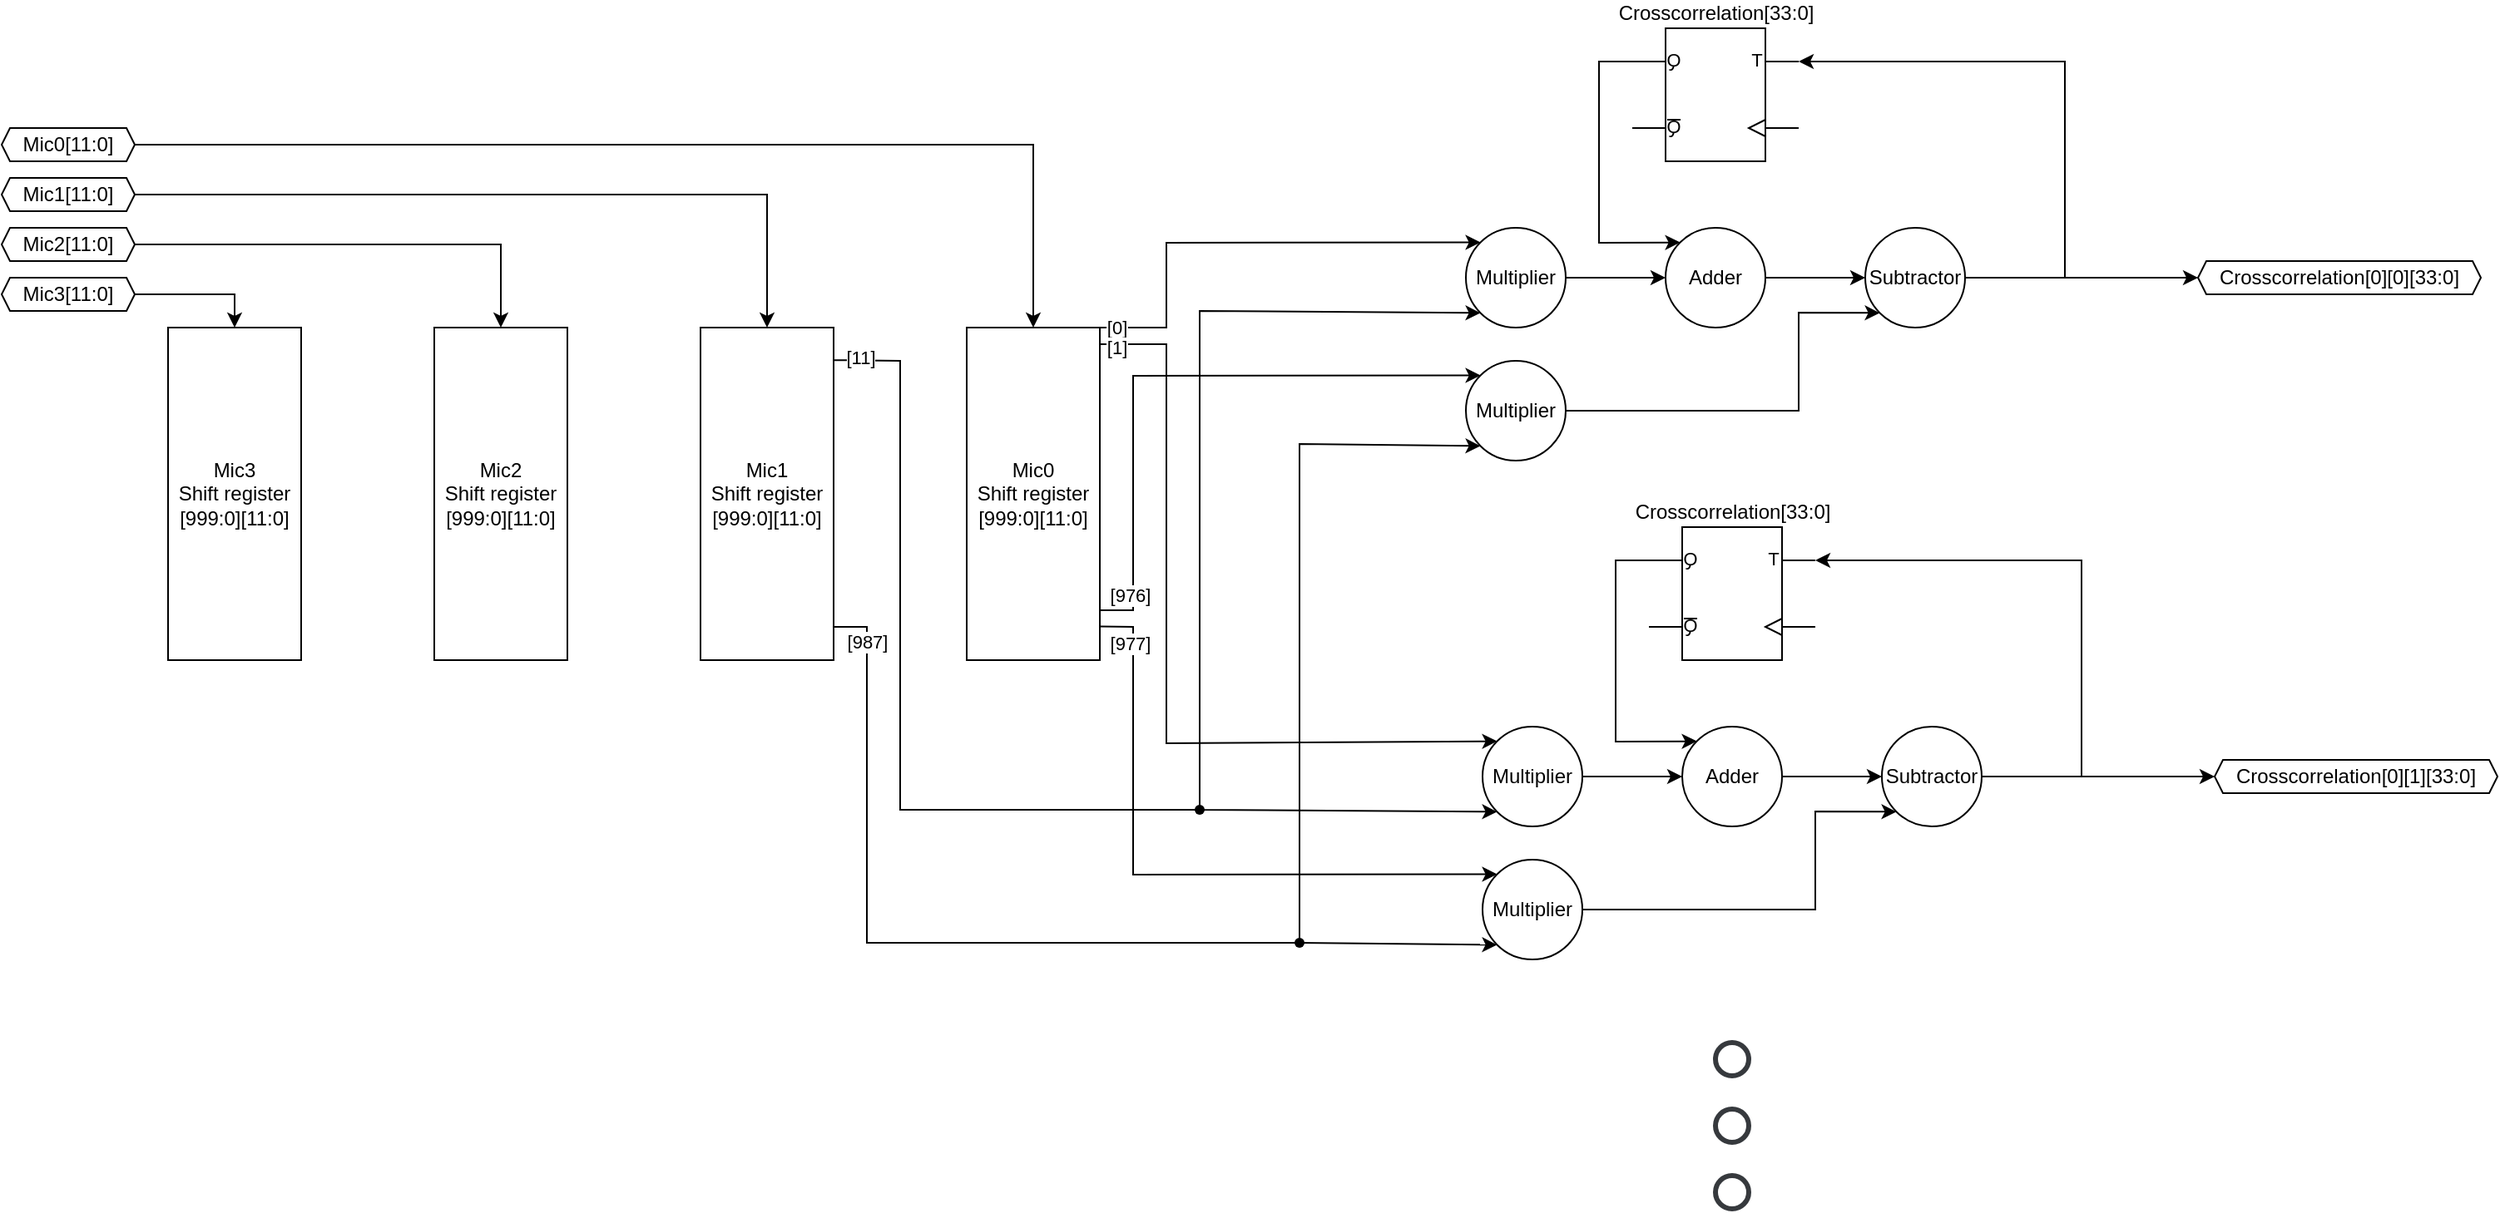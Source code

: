 <mxfile>
    <diagram id="VmCgVQYCtxOEKMrlj8LM" name="Page-1">
        <mxGraphModel dx="560" dy="2075" grid="1" gridSize="10" guides="1" tooltips="1" connect="1" arrows="1" fold="1" page="1" pageScale="1" pageWidth="1169" pageHeight="1654" math="0" shadow="0">
            <root>
                <mxCell id="0"/>
                <mxCell id="1" parent="0"/>
                <mxCell id="15" style="edgeStyle=none;rounded=0;html=1;entryX=0.5;entryY=0;entryDx=0;entryDy=0;" edge="1" parent="1" source="4" target="11">
                    <mxGeometry relative="1" as="geometry">
                        <Array as="points">
                            <mxPoint x="660" y="50"/>
                        </Array>
                    </mxGeometry>
                </mxCell>
                <mxCell id="4" value="Mic0[11:0]" style="shape=hexagon;perimeter=hexagonPerimeter2;whiteSpace=wrap;html=1;fixedSize=1;fontSize=12;size=5;" vertex="1" parent="1">
                    <mxGeometry x="40" y="40" width="80" height="20" as="geometry"/>
                </mxCell>
                <mxCell id="14" style="edgeStyle=none;rounded=0;html=1;entryX=0.5;entryY=0;entryDx=0;entryDy=0;" edge="1" parent="1" source="5" target="10">
                    <mxGeometry relative="1" as="geometry">
                        <Array as="points">
                            <mxPoint x="500" y="80"/>
                        </Array>
                    </mxGeometry>
                </mxCell>
                <mxCell id="5" value="Mic1[11:0]" style="shape=hexagon;perimeter=hexagonPerimeter2;whiteSpace=wrap;html=1;fixedSize=1;fontSize=12;size=5;" vertex="1" parent="1">
                    <mxGeometry x="40" y="70" width="80" height="20" as="geometry"/>
                </mxCell>
                <mxCell id="13" style="edgeStyle=none;rounded=0;html=1;entryX=0.5;entryY=0;entryDx=0;entryDy=0;" edge="1" parent="1" source="6" target="9">
                    <mxGeometry relative="1" as="geometry">
                        <Array as="points">
                            <mxPoint x="340" y="110"/>
                        </Array>
                    </mxGeometry>
                </mxCell>
                <mxCell id="6" value="Mic2[11:0]" style="shape=hexagon;perimeter=hexagonPerimeter2;whiteSpace=wrap;html=1;fixedSize=1;fontSize=12;size=5;" vertex="1" parent="1">
                    <mxGeometry x="40" y="100" width="80" height="20" as="geometry"/>
                </mxCell>
                <mxCell id="12" style="edgeStyle=none;html=1;entryX=0.5;entryY=0;entryDx=0;entryDy=0;rounded=0;" edge="1" parent="1" source="7" target="8">
                    <mxGeometry relative="1" as="geometry">
                        <Array as="points">
                            <mxPoint x="180" y="140"/>
                        </Array>
                    </mxGeometry>
                </mxCell>
                <mxCell id="7" value="Mic3[11:0]" style="shape=hexagon;perimeter=hexagonPerimeter2;whiteSpace=wrap;html=1;fixedSize=1;fontSize=12;size=5;" vertex="1" parent="1">
                    <mxGeometry x="40" y="130" width="80" height="20" as="geometry"/>
                </mxCell>
                <mxCell id="8" value="Mic3&lt;br&gt;Shift register&lt;br&gt;[999:0][11:0]" style="rounded=0;whiteSpace=wrap;html=1;" vertex="1" parent="1">
                    <mxGeometry x="140" y="160" width="80" height="200" as="geometry"/>
                </mxCell>
                <mxCell id="9" value="Mic2&lt;br&gt;Shift register&lt;br&gt;[999:0][11:0]" style="rounded=0;whiteSpace=wrap;html=1;" vertex="1" parent="1">
                    <mxGeometry x="300" y="160" width="80" height="200" as="geometry"/>
                </mxCell>
                <mxCell id="10" value="Mic1&lt;br&gt;Shift register&lt;br&gt;[999:0][11:0]" style="rounded=0;whiteSpace=wrap;html=1;" vertex="1" parent="1">
                    <mxGeometry x="460" y="160" width="80" height="200" as="geometry"/>
                </mxCell>
                <mxCell id="11" value="Mic0&lt;br&gt;Shift register&lt;br&gt;[999:0][11:0]" style="rounded=0;whiteSpace=wrap;html=1;" vertex="1" parent="1">
                    <mxGeometry x="620" y="160" width="80" height="200" as="geometry"/>
                </mxCell>
                <mxCell id="25" style="edgeStyle=none;rounded=0;html=1;entryX=0;entryY=0.5;entryDx=0;entryDy=0;" edge="1" parent="1" source="16" target="24">
                    <mxGeometry relative="1" as="geometry"/>
                </mxCell>
                <mxCell id="16" value="Multiplier" style="ellipse;whiteSpace=wrap;html=1;aspect=fixed;" vertex="1" parent="1">
                    <mxGeometry x="920" y="100" width="60" height="60" as="geometry"/>
                </mxCell>
                <mxCell id="17" value="" style="endArrow=classic;html=1;rounded=0;exitX=1;exitY=0;exitDx=0;exitDy=0;entryX=0;entryY=0;entryDx=0;entryDy=0;" edge="1" parent="1" source="11" target="16">
                    <mxGeometry width="50" height="50" relative="1" as="geometry">
                        <mxPoint x="780" y="190" as="sourcePoint"/>
                        <mxPoint x="830" y="140" as="targetPoint"/>
                        <Array as="points">
                            <mxPoint x="740" y="160"/>
                            <mxPoint x="740" y="109"/>
                        </Array>
                    </mxGeometry>
                </mxCell>
                <mxCell id="18" value="[0]" style="edgeLabel;html=1;align=center;verticalAlign=middle;resizable=0;points=[];" vertex="1" connectable="0" parent="17">
                    <mxGeometry x="-0.866" y="-1" relative="1" as="geometry">
                        <mxPoint x="-9" y="-1" as="offset"/>
                    </mxGeometry>
                </mxCell>
                <mxCell id="19" value="" style="endArrow=classic;html=1;rounded=0;exitX=0.998;exitY=0.098;exitDx=0;exitDy=0;exitPerimeter=0;entryX=0;entryY=1;entryDx=0;entryDy=0;" edge="1" parent="1" source="10" target="16">
                    <mxGeometry width="50" height="50" relative="1" as="geometry">
                        <mxPoint x="620" y="250" as="sourcePoint"/>
                        <mxPoint x="670" y="200" as="targetPoint"/>
                        <Array as="points">
                            <mxPoint x="580" y="180"/>
                            <mxPoint x="580" y="450"/>
                            <mxPoint x="760" y="450"/>
                            <mxPoint x="760" y="150"/>
                        </Array>
                    </mxGeometry>
                </mxCell>
                <mxCell id="28" value="[11]" style="edgeLabel;html=1;align=center;verticalAlign=middle;resizable=0;points=[];" vertex="1" connectable="0" parent="19">
                    <mxGeometry x="-0.968" y="2" relative="1" as="geometry">
                        <mxPoint as="offset"/>
                    </mxGeometry>
                </mxCell>
                <mxCell id="27" style="edgeStyle=none;rounded=0;html=1;exitX=1;exitY=0.25;exitDx=0;exitDy=0;exitPerimeter=0;entryX=0;entryY=0;entryDx=0;entryDy=0;" edge="1" parent="1" source="23" target="24">
                    <mxGeometry relative="1" as="geometry">
                        <Array as="points">
                            <mxPoint x="1000"/>
                            <mxPoint x="1000" y="109"/>
                        </Array>
                    </mxGeometry>
                </mxCell>
                <mxCell id="23" value="Crosscorrelation[33:0]" style="verticalLabelPosition=top;shadow=0;dashed=0;align=center;html=1;verticalAlign=bottom;shape=mxgraph.electrical.logic_gates.t_type_flip-flop;flipV=0;flipH=1;labelPosition=center;" vertex="1" parent="1">
                    <mxGeometry x="1020" y="-20" width="100" height="80" as="geometry"/>
                </mxCell>
                <mxCell id="30" style="edgeStyle=none;rounded=0;html=1;entryX=0;entryY=0.5;entryDx=0;entryDy=0;" edge="1" parent="1" source="24" target="29">
                    <mxGeometry relative="1" as="geometry"/>
                </mxCell>
                <mxCell id="24" value="Adder" style="ellipse;whiteSpace=wrap;html=1;aspect=fixed;" vertex="1" parent="1">
                    <mxGeometry x="1040" y="100" width="60" height="60" as="geometry"/>
                </mxCell>
                <mxCell id="32" style="edgeStyle=none;rounded=0;html=1;" edge="1" parent="1" source="29">
                    <mxGeometry relative="1" as="geometry">
                        <mxPoint x="1360" y="130" as="targetPoint"/>
                    </mxGeometry>
                </mxCell>
                <mxCell id="29" value="Subtractor" style="ellipse;whiteSpace=wrap;html=1;aspect=fixed;" vertex="1" parent="1">
                    <mxGeometry x="1160" y="100" width="60" height="60" as="geometry"/>
                </mxCell>
                <mxCell id="33" value="" style="endArrow=classic;html=1;rounded=0;entryX=0;entryY=0.25;entryDx=0;entryDy=0;entryPerimeter=0;" edge="1" parent="1" target="23">
                    <mxGeometry width="50" height="50" relative="1" as="geometry">
                        <mxPoint x="1280" y="130" as="sourcePoint"/>
                        <mxPoint x="1150" y="110" as="targetPoint"/>
                        <Array as="points">
                            <mxPoint x="1280"/>
                        </Array>
                    </mxGeometry>
                </mxCell>
                <mxCell id="35" style="edgeStyle=none;rounded=0;html=1;entryX=0;entryY=1;entryDx=0;entryDy=0;" edge="1" parent="1" source="34" target="29">
                    <mxGeometry relative="1" as="geometry">
                        <mxPoint x="1150" y="150" as="targetPoint"/>
                        <Array as="points">
                            <mxPoint x="1120" y="210"/>
                            <mxPoint x="1120" y="151"/>
                        </Array>
                    </mxGeometry>
                </mxCell>
                <mxCell id="34" value="Multiplier" style="ellipse;whiteSpace=wrap;html=1;aspect=fixed;" vertex="1" parent="1">
                    <mxGeometry x="920" y="180" width="60" height="60" as="geometry"/>
                </mxCell>
                <mxCell id="36" value="" style="endArrow=classic;html=1;rounded=0;entryX=0;entryY=1;entryDx=0;entryDy=0;" edge="1" parent="1" target="34">
                    <mxGeometry width="50" height="50" relative="1" as="geometry">
                        <mxPoint x="540" y="340" as="sourcePoint"/>
                        <mxPoint x="740" y="360" as="targetPoint"/>
                        <Array as="points">
                            <mxPoint x="560" y="340"/>
                            <mxPoint x="560" y="530"/>
                            <mxPoint x="820" y="530"/>
                            <mxPoint x="820" y="230"/>
                        </Array>
                    </mxGeometry>
                </mxCell>
                <mxCell id="83" value="[987]" style="edgeLabel;html=1;align=center;verticalAlign=middle;resizable=0;points=[];" vertex="1" connectable="0" parent="36">
                    <mxGeometry x="-0.954" y="-1" relative="1" as="geometry">
                        <mxPoint x="1" y="9" as="offset"/>
                    </mxGeometry>
                </mxCell>
                <mxCell id="37" value="" style="endArrow=classic;html=1;rounded=0;exitX=1.003;exitY=0.85;exitDx=0;exitDy=0;exitPerimeter=0;entryX=0;entryY=0;entryDx=0;entryDy=0;" edge="1" parent="1" source="11" target="34">
                    <mxGeometry width="50" height="50" relative="1" as="geometry">
                        <mxPoint x="710" y="340" as="sourcePoint"/>
                        <mxPoint x="820" y="230" as="targetPoint"/>
                        <Array as="points">
                            <mxPoint x="720" y="330"/>
                            <mxPoint x="720" y="189"/>
                        </Array>
                    </mxGeometry>
                </mxCell>
                <mxCell id="88" value="[976]" style="edgeLabel;html=1;align=center;verticalAlign=middle;resizable=0;points=[];" vertex="1" connectable="0" parent="37">
                    <mxGeometry x="-0.845" y="2" relative="1" as="geometry">
                        <mxPoint y="-1" as="offset"/>
                    </mxGeometry>
                </mxCell>
                <mxCell id="38" value="Crosscorrelation[0][0][33:0]" style="shape=hexagon;perimeter=hexagonPerimeter2;whiteSpace=wrap;html=1;fixedSize=1;fontSize=12;size=5;" vertex="1" parent="1">
                    <mxGeometry x="1360" y="120" width="170" height="20" as="geometry"/>
                </mxCell>
                <mxCell id="39" style="edgeStyle=none;rounded=0;html=1;entryX=0;entryY=0.5;entryDx=0;entryDy=0;" edge="1" parent="1" source="40" target="44">
                    <mxGeometry relative="1" as="geometry"/>
                </mxCell>
                <mxCell id="40" value="Multiplier" style="ellipse;whiteSpace=wrap;html=1;aspect=fixed;" vertex="1" parent="1">
                    <mxGeometry x="930" y="400" width="60" height="60" as="geometry"/>
                </mxCell>
                <mxCell id="41" style="edgeStyle=none;rounded=0;html=1;exitX=1;exitY=0.25;exitDx=0;exitDy=0;exitPerimeter=0;entryX=0;entryY=0;entryDx=0;entryDy=0;" edge="1" parent="1" source="42" target="44">
                    <mxGeometry relative="1" as="geometry">
                        <Array as="points">
                            <mxPoint x="1010" y="300"/>
                            <mxPoint x="1010" y="409"/>
                        </Array>
                    </mxGeometry>
                </mxCell>
                <mxCell id="42" value="Crosscorrelation[33:0]" style="verticalLabelPosition=top;shadow=0;dashed=0;align=center;html=1;verticalAlign=bottom;shape=mxgraph.electrical.logic_gates.t_type_flip-flop;flipV=0;flipH=1;labelPosition=center;" vertex="1" parent="1">
                    <mxGeometry x="1030" y="280" width="100" height="80" as="geometry"/>
                </mxCell>
                <mxCell id="43" style="edgeStyle=none;rounded=0;html=1;entryX=0;entryY=0.5;entryDx=0;entryDy=0;" edge="1" parent="1" source="44" target="46">
                    <mxGeometry relative="1" as="geometry"/>
                </mxCell>
                <mxCell id="44" value="Adder" style="ellipse;whiteSpace=wrap;html=1;aspect=fixed;" vertex="1" parent="1">
                    <mxGeometry x="1050" y="400" width="60" height="60" as="geometry"/>
                </mxCell>
                <mxCell id="45" style="edgeStyle=none;rounded=0;html=1;" edge="1" parent="1" source="46">
                    <mxGeometry relative="1" as="geometry">
                        <mxPoint x="1370" y="430" as="targetPoint"/>
                    </mxGeometry>
                </mxCell>
                <mxCell id="46" value="Subtractor" style="ellipse;whiteSpace=wrap;html=1;aspect=fixed;" vertex="1" parent="1">
                    <mxGeometry x="1170" y="400" width="60" height="60" as="geometry"/>
                </mxCell>
                <mxCell id="47" value="" style="endArrow=classic;html=1;rounded=0;entryX=0;entryY=0.25;entryDx=0;entryDy=0;entryPerimeter=0;" edge="1" parent="1" target="42">
                    <mxGeometry width="50" height="50" relative="1" as="geometry">
                        <mxPoint x="1290" y="430" as="sourcePoint"/>
                        <mxPoint x="1160" y="410" as="targetPoint"/>
                        <Array as="points">
                            <mxPoint x="1290" y="300"/>
                        </Array>
                    </mxGeometry>
                </mxCell>
                <mxCell id="48" style="edgeStyle=none;rounded=0;html=1;entryX=0;entryY=1;entryDx=0;entryDy=0;" edge="1" parent="1" source="49" target="46">
                    <mxGeometry relative="1" as="geometry">
                        <mxPoint x="1160" y="450" as="targetPoint"/>
                        <Array as="points">
                            <mxPoint x="1130" y="510"/>
                            <mxPoint x="1130" y="451"/>
                        </Array>
                    </mxGeometry>
                </mxCell>
                <mxCell id="49" value="Multiplier" style="ellipse;whiteSpace=wrap;html=1;aspect=fixed;" vertex="1" parent="1">
                    <mxGeometry x="930" y="480" width="60" height="60" as="geometry"/>
                </mxCell>
                <mxCell id="50" value="Crosscorrelation[0][1][33:0]" style="shape=hexagon;perimeter=hexagonPerimeter2;whiteSpace=wrap;html=1;fixedSize=1;fontSize=12;size=5;" vertex="1" parent="1">
                    <mxGeometry x="1370" y="420" width="170" height="20" as="geometry"/>
                </mxCell>
                <mxCell id="51" value="" style="endArrow=classic;html=1;rounded=0;entryX=0;entryY=1;entryDx=0;entryDy=0;" edge="1" parent="1" target="40">
                    <mxGeometry width="50" height="50" relative="1" as="geometry">
                        <mxPoint x="760" y="360" as="sourcePoint"/>
                        <mxPoint x="920" y="450" as="targetPoint"/>
                        <Array as="points">
                            <mxPoint x="760" y="450"/>
                        </Array>
                    </mxGeometry>
                </mxCell>
                <mxCell id="52" value="" style="endArrow=classic;html=1;rounded=0;entryX=0;entryY=1;entryDx=0;entryDy=0;startArrow=none;" edge="1" parent="1" source="80" target="49">
                    <mxGeometry width="50" height="50" relative="1" as="geometry">
                        <mxPoint x="820" y="400" as="sourcePoint"/>
                        <mxPoint x="820" y="360" as="targetPoint"/>
                        <Array as="points">
                            <mxPoint x="820" y="530"/>
                        </Array>
                    </mxGeometry>
                </mxCell>
                <mxCell id="76" value="" style="shape=waypoint;sketch=0;size=6;pointerEvents=1;points=[];fillColor=none;resizable=1;rotatable=1;perimeter=centerPerimeter;snapToPoint=1;html=0;movable=1;deletable=1;editable=1;connectable=1;" vertex="1" parent="1">
                    <mxGeometry x="740" y="430" width="40" height="40" as="geometry"/>
                </mxCell>
                <mxCell id="81" value="" style="endArrow=none;html=1;rounded=0;entryDx=0;entryDy=0;" edge="1" parent="1" target="80">
                    <mxGeometry width="50" height="50" relative="1" as="geometry">
                        <mxPoint x="820" y="400" as="sourcePoint"/>
                        <mxPoint x="938.787" y="531.213" as="targetPoint"/>
                        <Array as="points"/>
                    </mxGeometry>
                </mxCell>
                <mxCell id="80" value="" style="shape=waypoint;sketch=0;size=6;pointerEvents=1;points=[];fillColor=none;resizable=1;rotatable=1;perimeter=centerPerimeter;snapToPoint=1;html=0;movable=1;deletable=1;editable=1;connectable=1;" vertex="1" parent="1">
                    <mxGeometry x="800" y="510" width="40" height="40" as="geometry"/>
                </mxCell>
                <mxCell id="85" value="" style="endArrow=classic;html=1;rounded=0;entryX=0;entryY=0;entryDx=0;entryDy=0;" edge="1" parent="1" target="40">
                    <mxGeometry width="50" height="50" relative="1" as="geometry">
                        <mxPoint x="700" y="170" as="sourcePoint"/>
                        <mxPoint x="830" y="250" as="targetPoint"/>
                        <Array as="points">
                            <mxPoint x="740" y="170"/>
                            <mxPoint x="740" y="410"/>
                        </Array>
                    </mxGeometry>
                </mxCell>
                <mxCell id="87" value="[1]" style="edgeLabel;html=1;align=center;verticalAlign=middle;resizable=0;points=[];" vertex="1" connectable="0" parent="85">
                    <mxGeometry x="-0.868" y="-2" relative="1" as="geometry">
                        <mxPoint x="-22" as="offset"/>
                    </mxGeometry>
                </mxCell>
                <mxCell id="86" value="" style="endArrow=classic;html=1;rounded=0;exitX=1.003;exitY=0.899;exitDx=0;exitDy=0;exitPerimeter=0;entryX=0;entryY=0;entryDx=0;entryDy=0;" edge="1" parent="1" source="11" target="49">
                    <mxGeometry width="50" height="50" relative="1" as="geometry">
                        <mxPoint x="660" y="350" as="sourcePoint"/>
                        <mxPoint x="710" y="300" as="targetPoint"/>
                        <Array as="points">
                            <mxPoint x="720" y="340"/>
                            <mxPoint x="720" y="489"/>
                        </Array>
                    </mxGeometry>
                </mxCell>
                <mxCell id="89" value="[977]" style="edgeLabel;html=1;align=center;verticalAlign=middle;resizable=0;points=[];" vertex="1" connectable="0" parent="86">
                    <mxGeometry x="-0.863" y="-2" relative="1" as="geometry">
                        <mxPoint y="3" as="offset"/>
                    </mxGeometry>
                </mxCell>
                <mxCell id="94" value="" style="group" vertex="1" connectable="0" parent="1">
                    <mxGeometry x="1070" y="590" width="20" height="100" as="geometry"/>
                </mxCell>
                <mxCell id="91" value="" style="shape=ellipse;html=1;sketch=0;fillStyle=solid;strokeWidth=3;strokeColor=#36393d;fillColor=none;" vertex="1" parent="94">
                    <mxGeometry width="20" height="20" as="geometry"/>
                </mxCell>
                <mxCell id="92" value="" style="shape=ellipse;html=1;sketch=0;fillStyle=solid;strokeWidth=3;strokeColor=#36393d;fillColor=none;" vertex="1" parent="94">
                    <mxGeometry y="40" width="20" height="20" as="geometry"/>
                </mxCell>
                <mxCell id="93" value="" style="shape=ellipse;html=1;sketch=0;fillStyle=solid;strokeWidth=3;strokeColor=#36393d;fillColor=none;" vertex="1" parent="94">
                    <mxGeometry y="80" width="20" height="20" as="geometry"/>
                </mxCell>
            </root>
        </mxGraphModel>
    </diagram>
</mxfile>